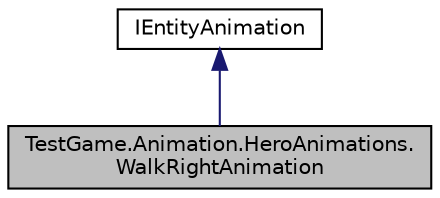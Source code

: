 digraph "TestGame.Animation.HeroAnimations.WalkRightAnimation"
{
 // LATEX_PDF_SIZE
  edge [fontname="Helvetica",fontsize="10",labelfontname="Helvetica",labelfontsize="10"];
  node [fontname="Helvetica",fontsize="10",shape=record];
  Node1 [label="TestGame.Animation.HeroAnimations.\lWalkRightAnimation",height=0.2,width=0.4,color="black", fillcolor="grey75", style="filled", fontcolor="black",tooltip=" "];
  Node2 -> Node1 [dir="back",color="midnightblue",fontsize="10",style="solid",fontname="Helvetica"];
  Node2 [label="IEntityAnimation",height=0.2,width=0.4,color="black", fillcolor="white", style="filled",URL="$d0/da2/interface_test_game_1_1_animation_1_1_i_entity_animation.html",tooltip=" "];
}
